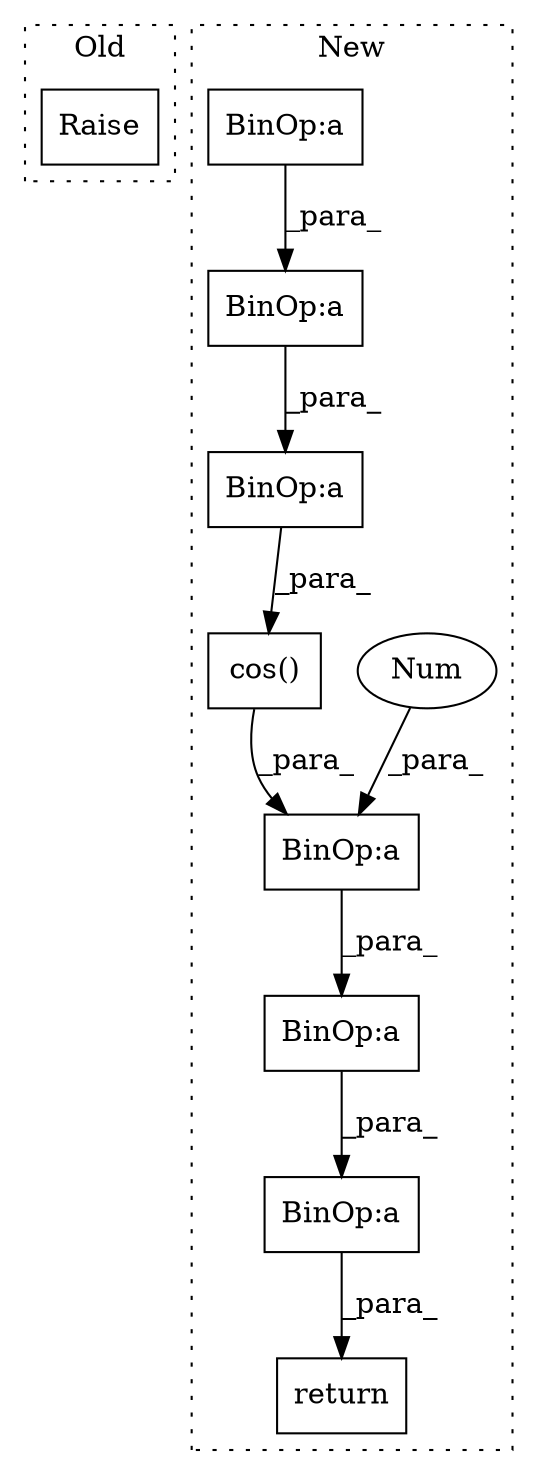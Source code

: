 digraph G {
subgraph cluster0 {
1 [label="Raise" a="91" s="9675" l="6" shape="box"];
label = "Old";
style="dotted";
}
subgraph cluster1 {
2 [label="cos()" a="75" s="9703,9747" l="10,1" shape="box"];
3 [label="BinOp:a" a="82" s="9714" l="19" shape="box"];
4 [label="BinOp:a" a="82" s="9748" l="4" shape="box"];
5 [label="return" a="93" s="9758" l="7" shape="box"];
6 [label="BinOp:a" a="82" s="9720" l="3" shape="box"];
7 [label="BinOp:a" a="82" s="9776" l="3" shape="box"];
8 [label="BinOp:a" a="82" s="9781" l="3" shape="box"];
9 [label="Num" a="76" s="9752" l="1" shape="ellipse"];
10 [label="BinOp:a" a="82" s="9715" l="3" shape="box"];
label = "New";
style="dotted";
}
2 -> 4 [label="_para_"];
3 -> 2 [label="_para_"];
4 -> 8 [label="_para_"];
6 -> 3 [label="_para_"];
7 -> 5 [label="_para_"];
8 -> 7 [label="_para_"];
9 -> 4 [label="_para_"];
10 -> 6 [label="_para_"];
}